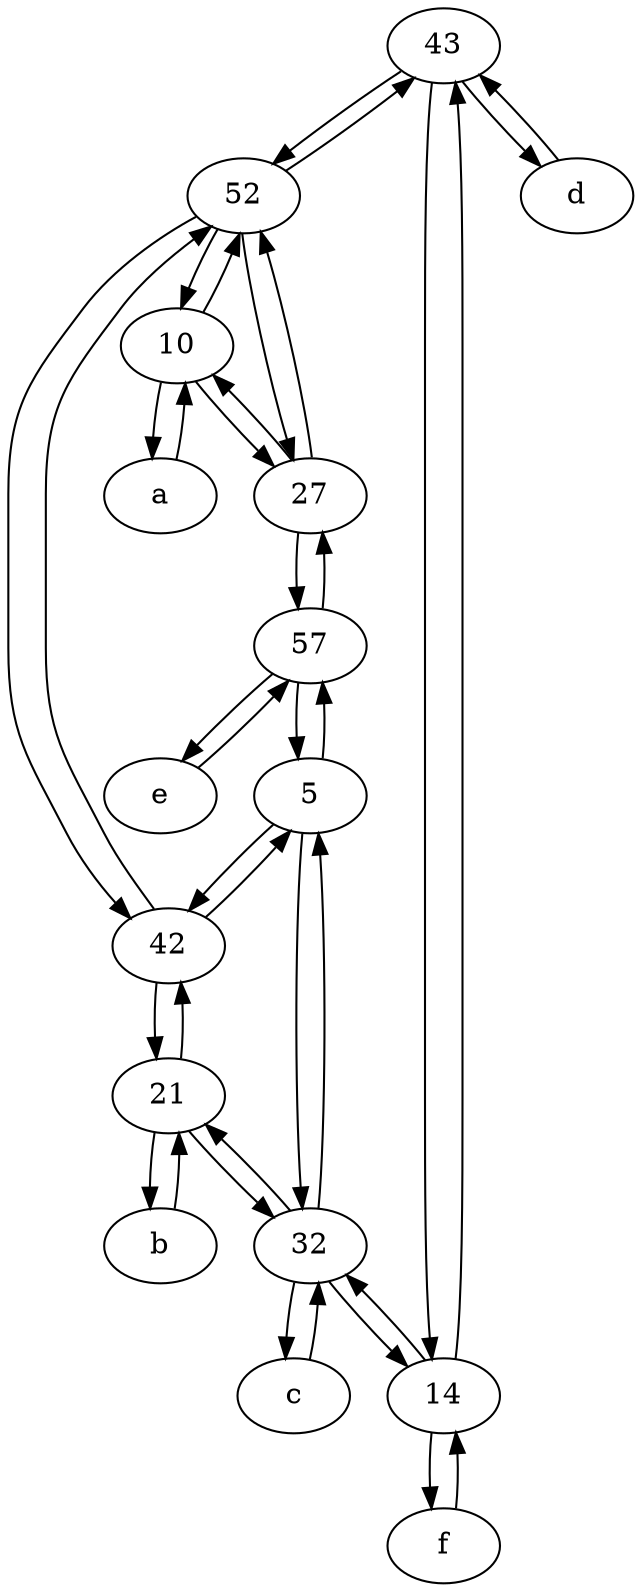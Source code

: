 digraph  {
	43;
	52;
	27;
	f [pos="15,45!"];
	b [pos="50,20!"];
	42;
	e [pos="30,50!"];
	32;
	14;
	10;
	5;
	a [pos="40,10!"];
	21;
	57;
	d [pos="20,30!"];
	c [pos="20,10!"];
	32 -> 14;
	52 -> 42;
	42 -> 52;
	52 -> 10;
	21 -> 32;
	27 -> 10;
	e -> 57;
	57 -> 27;
	43 -> 14;
	d -> 43;
	5 -> 32;
	5 -> 42;
	52 -> 27;
	10 -> 52;
	10 -> 27;
	14 -> 32;
	27 -> 52;
	27 -> 57;
	43 -> d;
	10 -> a;
	a -> 10;
	14 -> 43;
	c -> 32;
	32 -> c;
	f -> 14;
	14 -> f;
	5 -> 57;
	32 -> 21;
	b -> 21;
	32 -> 5;
	21 -> 42;
	42 -> 5;
	57 -> 5;
	57 -> e;
	52 -> 43;
	42 -> 21;
	43 -> 52;
	21 -> b;

	}